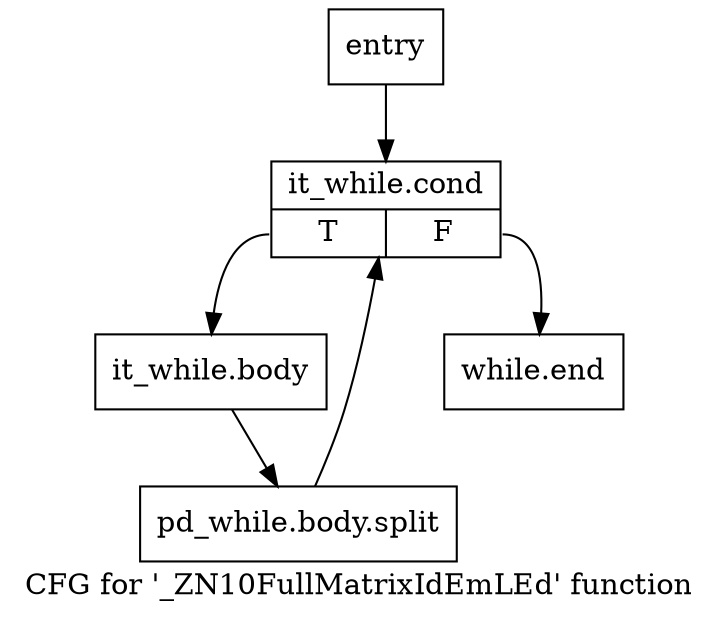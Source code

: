 digraph "CFG for '_ZN10FullMatrixIdEmLEd' function" {
	label="CFG for '_ZN10FullMatrixIdEmLEd' function";

	Node0x4833ef0 [shape=record,label="{entry}"];
	Node0x4833ef0 -> Node0x4833f40;
	Node0x4833f40 [shape=record,label="{it_while.cond|{<s0>T|<s1>F}}"];
	Node0x4833f40:s0 -> Node0x4833f90;
	Node0x4833f40:s1 -> Node0x4833fe0;
	Node0x4833f90 [shape=record,label="{it_while.body}"];
	Node0x4833f90 -> Node0xa856f20;
	Node0xa856f20 [shape=record,label="{pd_while.body.split}"];
	Node0xa856f20 -> Node0x4833f40;
	Node0x4833fe0 [shape=record,label="{while.end}"];
}
